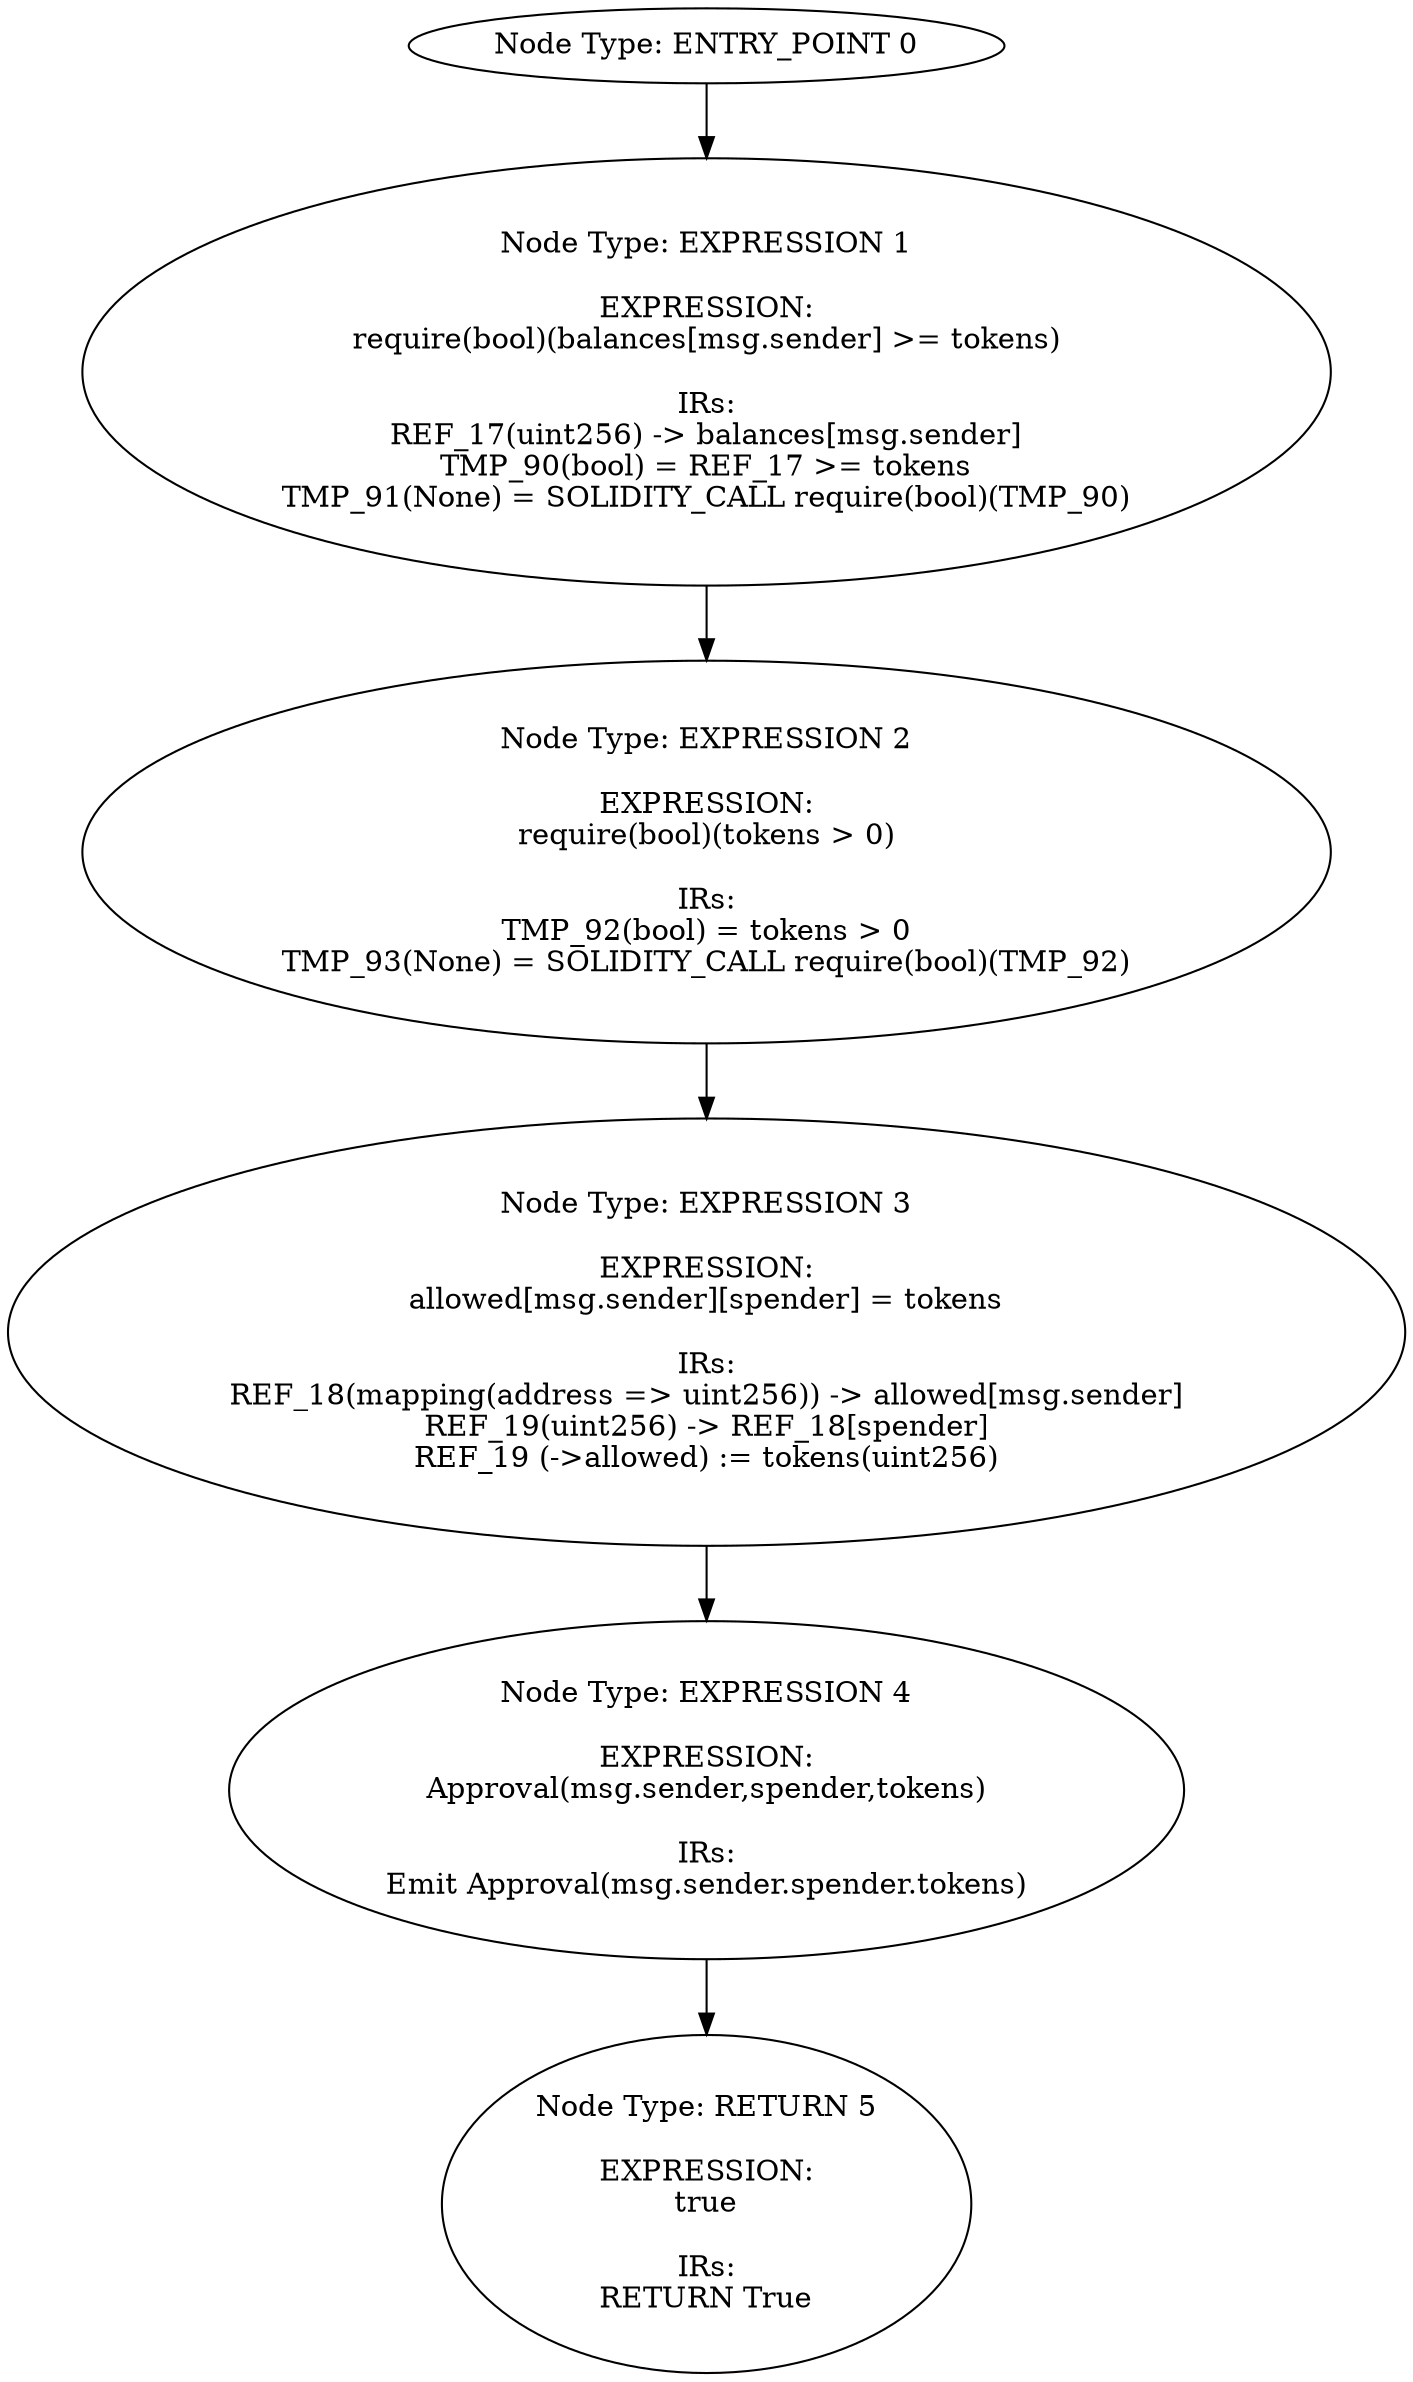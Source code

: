 digraph{
0[label="Node Type: ENTRY_POINT 0
"];
0->1;
1[label="Node Type: EXPRESSION 1

EXPRESSION:
require(bool)(balances[msg.sender] >= tokens)

IRs:
REF_17(uint256) -> balances[msg.sender]
TMP_90(bool) = REF_17 >= tokens
TMP_91(None) = SOLIDITY_CALL require(bool)(TMP_90)"];
1->2;
2[label="Node Type: EXPRESSION 2

EXPRESSION:
require(bool)(tokens > 0)

IRs:
TMP_92(bool) = tokens > 0
TMP_93(None) = SOLIDITY_CALL require(bool)(TMP_92)"];
2->3;
3[label="Node Type: EXPRESSION 3

EXPRESSION:
allowed[msg.sender][spender] = tokens

IRs:
REF_18(mapping(address => uint256)) -> allowed[msg.sender]
REF_19(uint256) -> REF_18[spender]
REF_19 (->allowed) := tokens(uint256)"];
3->4;
4[label="Node Type: EXPRESSION 4

EXPRESSION:
Approval(msg.sender,spender,tokens)

IRs:
Emit Approval(msg.sender.spender.tokens)"];
4->5;
5[label="Node Type: RETURN 5

EXPRESSION:
true

IRs:
RETURN True"];
}
